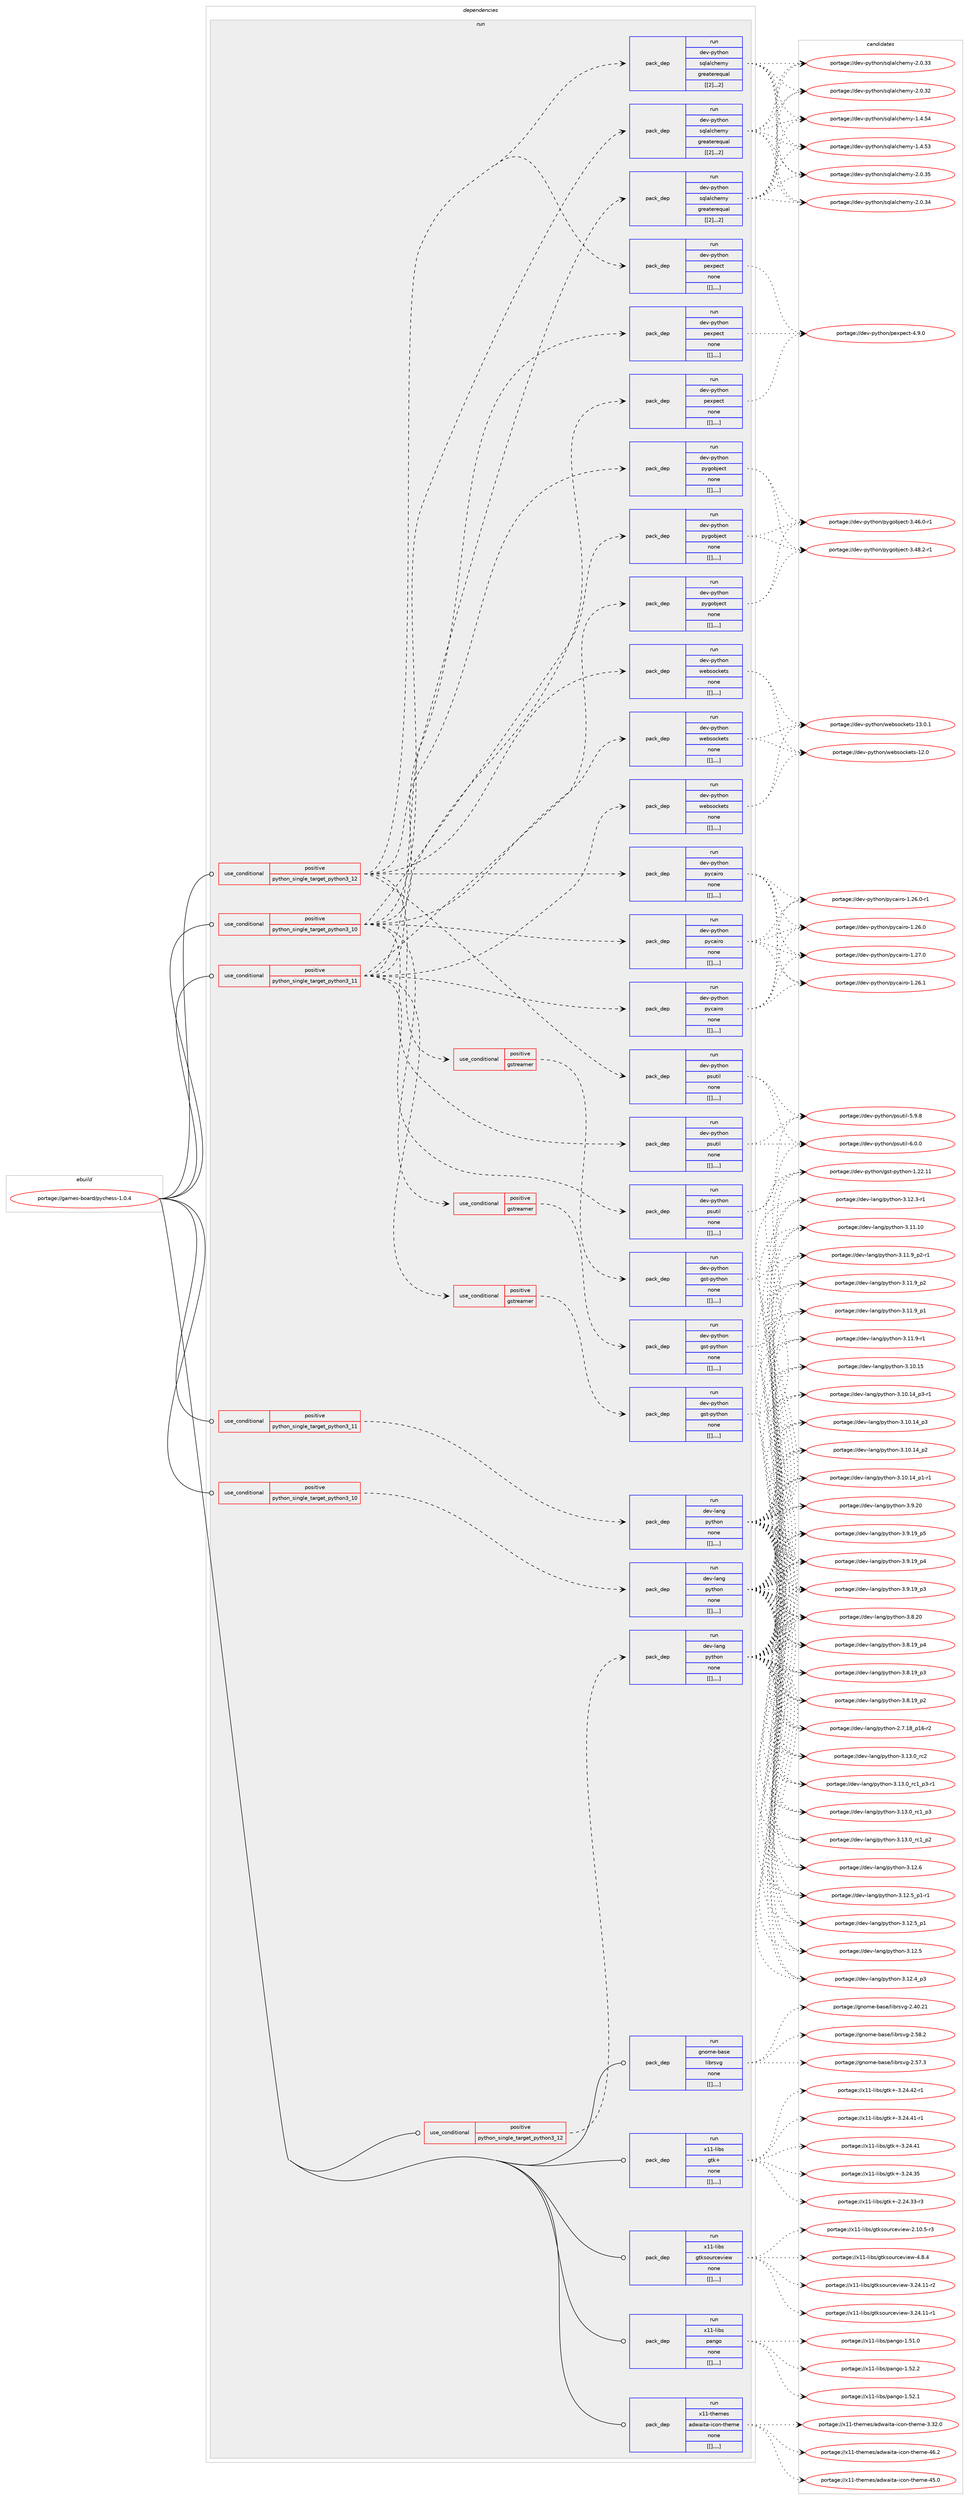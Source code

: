 digraph prolog {

# *************
# Graph options
# *************

newrank=true;
concentrate=true;
compound=true;
graph [rankdir=LR,fontname=Helvetica,fontsize=10,ranksep=1.5];#, ranksep=2.5, nodesep=0.2];
edge  [arrowhead=vee];
node  [fontname=Helvetica,fontsize=10];

# **********
# The ebuild
# **********

subgraph cluster_leftcol {
color=gray;
label=<<i>ebuild</i>>;
id [label="portage://games-board/pychess-1.0.4", color=red, width=4, href="../games-board/pychess-1.0.4.svg"];
}

# ****************
# The dependencies
# ****************

subgraph cluster_midcol {
color=gray;
label=<<i>dependencies</i>>;
subgraph cluster_compile {
fillcolor="#eeeeee";
style=filled;
label=<<i>compile</i>>;
}
subgraph cluster_compileandrun {
fillcolor="#eeeeee";
style=filled;
label=<<i>compile and run</i>>;
}
subgraph cluster_run {
fillcolor="#eeeeee";
style=filled;
label=<<i>run</i>>;
subgraph cond64860 {
dependency229968 [label=<<TABLE BORDER="0" CELLBORDER="1" CELLSPACING="0" CELLPADDING="4"><TR><TD ROWSPAN="3" CELLPADDING="10">use_conditional</TD></TR><TR><TD>positive</TD></TR><TR><TD>python_single_target_python3_10</TD></TR></TABLE>>, shape=none, color=red];
subgraph pack163636 {
dependency229969 [label=<<TABLE BORDER="0" CELLBORDER="1" CELLSPACING="0" CELLPADDING="4" WIDTH="220"><TR><TD ROWSPAN="6" CELLPADDING="30">pack_dep</TD></TR><TR><TD WIDTH="110">run</TD></TR><TR><TD>dev-lang</TD></TR><TR><TD>python</TD></TR><TR><TD>none</TD></TR><TR><TD>[[],,,,]</TD></TR></TABLE>>, shape=none, color=blue];
}
dependency229968:e -> dependency229969:w [weight=20,style="dashed",arrowhead="vee"];
}
id:e -> dependency229968:w [weight=20,style="solid",arrowhead="odot"];
subgraph cond64861 {
dependency229970 [label=<<TABLE BORDER="0" CELLBORDER="1" CELLSPACING="0" CELLPADDING="4"><TR><TD ROWSPAN="3" CELLPADDING="10">use_conditional</TD></TR><TR><TD>positive</TD></TR><TR><TD>python_single_target_python3_10</TD></TR></TABLE>>, shape=none, color=red];
subgraph pack163637 {
dependency229971 [label=<<TABLE BORDER="0" CELLBORDER="1" CELLSPACING="0" CELLPADDING="4" WIDTH="220"><TR><TD ROWSPAN="6" CELLPADDING="30">pack_dep</TD></TR><TR><TD WIDTH="110">run</TD></TR><TR><TD>dev-python</TD></TR><TR><TD>pexpect</TD></TR><TR><TD>none</TD></TR><TR><TD>[[],,,,]</TD></TR></TABLE>>, shape=none, color=blue];
}
dependency229970:e -> dependency229971:w [weight=20,style="dashed",arrowhead="vee"];
subgraph pack163638 {
dependency229972 [label=<<TABLE BORDER="0" CELLBORDER="1" CELLSPACING="0" CELLPADDING="4" WIDTH="220"><TR><TD ROWSPAN="6" CELLPADDING="30">pack_dep</TD></TR><TR><TD WIDTH="110">run</TD></TR><TR><TD>dev-python</TD></TR><TR><TD>psutil</TD></TR><TR><TD>none</TD></TR><TR><TD>[[],,,,]</TD></TR></TABLE>>, shape=none, color=blue];
}
dependency229970:e -> dependency229972:w [weight=20,style="dashed",arrowhead="vee"];
subgraph pack163639 {
dependency229973 [label=<<TABLE BORDER="0" CELLBORDER="1" CELLSPACING="0" CELLPADDING="4" WIDTH="220"><TR><TD ROWSPAN="6" CELLPADDING="30">pack_dep</TD></TR><TR><TD WIDTH="110">run</TD></TR><TR><TD>dev-python</TD></TR><TR><TD>pycairo</TD></TR><TR><TD>none</TD></TR><TR><TD>[[],,,,]</TD></TR></TABLE>>, shape=none, color=blue];
}
dependency229970:e -> dependency229973:w [weight=20,style="dashed",arrowhead="vee"];
subgraph pack163640 {
dependency229974 [label=<<TABLE BORDER="0" CELLBORDER="1" CELLSPACING="0" CELLPADDING="4" WIDTH="220"><TR><TD ROWSPAN="6" CELLPADDING="30">pack_dep</TD></TR><TR><TD WIDTH="110">run</TD></TR><TR><TD>dev-python</TD></TR><TR><TD>pygobject</TD></TR><TR><TD>none</TD></TR><TR><TD>[[],,,,]</TD></TR></TABLE>>, shape=none, color=blue];
}
dependency229970:e -> dependency229974:w [weight=20,style="dashed",arrowhead="vee"];
subgraph pack163641 {
dependency229975 [label=<<TABLE BORDER="0" CELLBORDER="1" CELLSPACING="0" CELLPADDING="4" WIDTH="220"><TR><TD ROWSPAN="6" CELLPADDING="30">pack_dep</TD></TR><TR><TD WIDTH="110">run</TD></TR><TR><TD>dev-python</TD></TR><TR><TD>sqlalchemy</TD></TR><TR><TD>greaterequal</TD></TR><TR><TD>[[2],,,2]</TD></TR></TABLE>>, shape=none, color=blue];
}
dependency229970:e -> dependency229975:w [weight=20,style="dashed",arrowhead="vee"];
subgraph pack163642 {
dependency229976 [label=<<TABLE BORDER="0" CELLBORDER="1" CELLSPACING="0" CELLPADDING="4" WIDTH="220"><TR><TD ROWSPAN="6" CELLPADDING="30">pack_dep</TD></TR><TR><TD WIDTH="110">run</TD></TR><TR><TD>dev-python</TD></TR><TR><TD>websockets</TD></TR><TR><TD>none</TD></TR><TR><TD>[[],,,,]</TD></TR></TABLE>>, shape=none, color=blue];
}
dependency229970:e -> dependency229976:w [weight=20,style="dashed",arrowhead="vee"];
subgraph cond64862 {
dependency229977 [label=<<TABLE BORDER="0" CELLBORDER="1" CELLSPACING="0" CELLPADDING="4"><TR><TD ROWSPAN="3" CELLPADDING="10">use_conditional</TD></TR><TR><TD>positive</TD></TR><TR><TD>gstreamer</TD></TR></TABLE>>, shape=none, color=red];
subgraph pack163643 {
dependency229978 [label=<<TABLE BORDER="0" CELLBORDER="1" CELLSPACING="0" CELLPADDING="4" WIDTH="220"><TR><TD ROWSPAN="6" CELLPADDING="30">pack_dep</TD></TR><TR><TD WIDTH="110">run</TD></TR><TR><TD>dev-python</TD></TR><TR><TD>gst-python</TD></TR><TR><TD>none</TD></TR><TR><TD>[[],,,,]</TD></TR></TABLE>>, shape=none, color=blue];
}
dependency229977:e -> dependency229978:w [weight=20,style="dashed",arrowhead="vee"];
}
dependency229970:e -> dependency229977:w [weight=20,style="dashed",arrowhead="vee"];
}
id:e -> dependency229970:w [weight=20,style="solid",arrowhead="odot"];
subgraph cond64863 {
dependency229979 [label=<<TABLE BORDER="0" CELLBORDER="1" CELLSPACING="0" CELLPADDING="4"><TR><TD ROWSPAN="3" CELLPADDING="10">use_conditional</TD></TR><TR><TD>positive</TD></TR><TR><TD>python_single_target_python3_11</TD></TR></TABLE>>, shape=none, color=red];
subgraph pack163644 {
dependency229980 [label=<<TABLE BORDER="0" CELLBORDER="1" CELLSPACING="0" CELLPADDING="4" WIDTH="220"><TR><TD ROWSPAN="6" CELLPADDING="30">pack_dep</TD></TR><TR><TD WIDTH="110">run</TD></TR><TR><TD>dev-lang</TD></TR><TR><TD>python</TD></TR><TR><TD>none</TD></TR><TR><TD>[[],,,,]</TD></TR></TABLE>>, shape=none, color=blue];
}
dependency229979:e -> dependency229980:w [weight=20,style="dashed",arrowhead="vee"];
}
id:e -> dependency229979:w [weight=20,style="solid",arrowhead="odot"];
subgraph cond64864 {
dependency229981 [label=<<TABLE BORDER="0" CELLBORDER="1" CELLSPACING="0" CELLPADDING="4"><TR><TD ROWSPAN="3" CELLPADDING="10">use_conditional</TD></TR><TR><TD>positive</TD></TR><TR><TD>python_single_target_python3_11</TD></TR></TABLE>>, shape=none, color=red];
subgraph pack163645 {
dependency229982 [label=<<TABLE BORDER="0" CELLBORDER="1" CELLSPACING="0" CELLPADDING="4" WIDTH="220"><TR><TD ROWSPAN="6" CELLPADDING="30">pack_dep</TD></TR><TR><TD WIDTH="110">run</TD></TR><TR><TD>dev-python</TD></TR><TR><TD>pexpect</TD></TR><TR><TD>none</TD></TR><TR><TD>[[],,,,]</TD></TR></TABLE>>, shape=none, color=blue];
}
dependency229981:e -> dependency229982:w [weight=20,style="dashed",arrowhead="vee"];
subgraph pack163646 {
dependency229983 [label=<<TABLE BORDER="0" CELLBORDER="1" CELLSPACING="0" CELLPADDING="4" WIDTH="220"><TR><TD ROWSPAN="6" CELLPADDING="30">pack_dep</TD></TR><TR><TD WIDTH="110">run</TD></TR><TR><TD>dev-python</TD></TR><TR><TD>psutil</TD></TR><TR><TD>none</TD></TR><TR><TD>[[],,,,]</TD></TR></TABLE>>, shape=none, color=blue];
}
dependency229981:e -> dependency229983:w [weight=20,style="dashed",arrowhead="vee"];
subgraph pack163647 {
dependency229984 [label=<<TABLE BORDER="0" CELLBORDER="1" CELLSPACING="0" CELLPADDING="4" WIDTH="220"><TR><TD ROWSPAN="6" CELLPADDING="30">pack_dep</TD></TR><TR><TD WIDTH="110">run</TD></TR><TR><TD>dev-python</TD></TR><TR><TD>pycairo</TD></TR><TR><TD>none</TD></TR><TR><TD>[[],,,,]</TD></TR></TABLE>>, shape=none, color=blue];
}
dependency229981:e -> dependency229984:w [weight=20,style="dashed",arrowhead="vee"];
subgraph pack163648 {
dependency229985 [label=<<TABLE BORDER="0" CELLBORDER="1" CELLSPACING="0" CELLPADDING="4" WIDTH="220"><TR><TD ROWSPAN="6" CELLPADDING="30">pack_dep</TD></TR><TR><TD WIDTH="110">run</TD></TR><TR><TD>dev-python</TD></TR><TR><TD>pygobject</TD></TR><TR><TD>none</TD></TR><TR><TD>[[],,,,]</TD></TR></TABLE>>, shape=none, color=blue];
}
dependency229981:e -> dependency229985:w [weight=20,style="dashed",arrowhead="vee"];
subgraph pack163649 {
dependency229986 [label=<<TABLE BORDER="0" CELLBORDER="1" CELLSPACING="0" CELLPADDING="4" WIDTH="220"><TR><TD ROWSPAN="6" CELLPADDING="30">pack_dep</TD></TR><TR><TD WIDTH="110">run</TD></TR><TR><TD>dev-python</TD></TR><TR><TD>sqlalchemy</TD></TR><TR><TD>greaterequal</TD></TR><TR><TD>[[2],,,2]</TD></TR></TABLE>>, shape=none, color=blue];
}
dependency229981:e -> dependency229986:w [weight=20,style="dashed",arrowhead="vee"];
subgraph pack163650 {
dependency229987 [label=<<TABLE BORDER="0" CELLBORDER="1" CELLSPACING="0" CELLPADDING="4" WIDTH="220"><TR><TD ROWSPAN="6" CELLPADDING="30">pack_dep</TD></TR><TR><TD WIDTH="110">run</TD></TR><TR><TD>dev-python</TD></TR><TR><TD>websockets</TD></TR><TR><TD>none</TD></TR><TR><TD>[[],,,,]</TD></TR></TABLE>>, shape=none, color=blue];
}
dependency229981:e -> dependency229987:w [weight=20,style="dashed",arrowhead="vee"];
subgraph cond64865 {
dependency229988 [label=<<TABLE BORDER="0" CELLBORDER="1" CELLSPACING="0" CELLPADDING="4"><TR><TD ROWSPAN="3" CELLPADDING="10">use_conditional</TD></TR><TR><TD>positive</TD></TR><TR><TD>gstreamer</TD></TR></TABLE>>, shape=none, color=red];
subgraph pack163651 {
dependency229989 [label=<<TABLE BORDER="0" CELLBORDER="1" CELLSPACING="0" CELLPADDING="4" WIDTH="220"><TR><TD ROWSPAN="6" CELLPADDING="30">pack_dep</TD></TR><TR><TD WIDTH="110">run</TD></TR><TR><TD>dev-python</TD></TR><TR><TD>gst-python</TD></TR><TR><TD>none</TD></TR><TR><TD>[[],,,,]</TD></TR></TABLE>>, shape=none, color=blue];
}
dependency229988:e -> dependency229989:w [weight=20,style="dashed",arrowhead="vee"];
}
dependency229981:e -> dependency229988:w [weight=20,style="dashed",arrowhead="vee"];
}
id:e -> dependency229981:w [weight=20,style="solid",arrowhead="odot"];
subgraph cond64866 {
dependency229990 [label=<<TABLE BORDER="0" CELLBORDER="1" CELLSPACING="0" CELLPADDING="4"><TR><TD ROWSPAN="3" CELLPADDING="10">use_conditional</TD></TR><TR><TD>positive</TD></TR><TR><TD>python_single_target_python3_12</TD></TR></TABLE>>, shape=none, color=red];
subgraph pack163652 {
dependency229991 [label=<<TABLE BORDER="0" CELLBORDER="1" CELLSPACING="0" CELLPADDING="4" WIDTH="220"><TR><TD ROWSPAN="6" CELLPADDING="30">pack_dep</TD></TR><TR><TD WIDTH="110">run</TD></TR><TR><TD>dev-lang</TD></TR><TR><TD>python</TD></TR><TR><TD>none</TD></TR><TR><TD>[[],,,,]</TD></TR></TABLE>>, shape=none, color=blue];
}
dependency229990:e -> dependency229991:w [weight=20,style="dashed",arrowhead="vee"];
}
id:e -> dependency229990:w [weight=20,style="solid",arrowhead="odot"];
subgraph cond64867 {
dependency229992 [label=<<TABLE BORDER="0" CELLBORDER="1" CELLSPACING="0" CELLPADDING="4"><TR><TD ROWSPAN="3" CELLPADDING="10">use_conditional</TD></TR><TR><TD>positive</TD></TR><TR><TD>python_single_target_python3_12</TD></TR></TABLE>>, shape=none, color=red];
subgraph pack163653 {
dependency229993 [label=<<TABLE BORDER="0" CELLBORDER="1" CELLSPACING="0" CELLPADDING="4" WIDTH="220"><TR><TD ROWSPAN="6" CELLPADDING="30">pack_dep</TD></TR><TR><TD WIDTH="110">run</TD></TR><TR><TD>dev-python</TD></TR><TR><TD>pexpect</TD></TR><TR><TD>none</TD></TR><TR><TD>[[],,,,]</TD></TR></TABLE>>, shape=none, color=blue];
}
dependency229992:e -> dependency229993:w [weight=20,style="dashed",arrowhead="vee"];
subgraph pack163654 {
dependency229994 [label=<<TABLE BORDER="0" CELLBORDER="1" CELLSPACING="0" CELLPADDING="4" WIDTH="220"><TR><TD ROWSPAN="6" CELLPADDING="30">pack_dep</TD></TR><TR><TD WIDTH="110">run</TD></TR><TR><TD>dev-python</TD></TR><TR><TD>psutil</TD></TR><TR><TD>none</TD></TR><TR><TD>[[],,,,]</TD></TR></TABLE>>, shape=none, color=blue];
}
dependency229992:e -> dependency229994:w [weight=20,style="dashed",arrowhead="vee"];
subgraph pack163655 {
dependency229995 [label=<<TABLE BORDER="0" CELLBORDER="1" CELLSPACING="0" CELLPADDING="4" WIDTH="220"><TR><TD ROWSPAN="6" CELLPADDING="30">pack_dep</TD></TR><TR><TD WIDTH="110">run</TD></TR><TR><TD>dev-python</TD></TR><TR><TD>pycairo</TD></TR><TR><TD>none</TD></TR><TR><TD>[[],,,,]</TD></TR></TABLE>>, shape=none, color=blue];
}
dependency229992:e -> dependency229995:w [weight=20,style="dashed",arrowhead="vee"];
subgraph pack163656 {
dependency229996 [label=<<TABLE BORDER="0" CELLBORDER="1" CELLSPACING="0" CELLPADDING="4" WIDTH="220"><TR><TD ROWSPAN="6" CELLPADDING="30">pack_dep</TD></TR><TR><TD WIDTH="110">run</TD></TR><TR><TD>dev-python</TD></TR><TR><TD>pygobject</TD></TR><TR><TD>none</TD></TR><TR><TD>[[],,,,]</TD></TR></TABLE>>, shape=none, color=blue];
}
dependency229992:e -> dependency229996:w [weight=20,style="dashed",arrowhead="vee"];
subgraph pack163657 {
dependency229997 [label=<<TABLE BORDER="0" CELLBORDER="1" CELLSPACING="0" CELLPADDING="4" WIDTH="220"><TR><TD ROWSPAN="6" CELLPADDING="30">pack_dep</TD></TR><TR><TD WIDTH="110">run</TD></TR><TR><TD>dev-python</TD></TR><TR><TD>sqlalchemy</TD></TR><TR><TD>greaterequal</TD></TR><TR><TD>[[2],,,2]</TD></TR></TABLE>>, shape=none, color=blue];
}
dependency229992:e -> dependency229997:w [weight=20,style="dashed",arrowhead="vee"];
subgraph pack163658 {
dependency229998 [label=<<TABLE BORDER="0" CELLBORDER="1" CELLSPACING="0" CELLPADDING="4" WIDTH="220"><TR><TD ROWSPAN="6" CELLPADDING="30">pack_dep</TD></TR><TR><TD WIDTH="110">run</TD></TR><TR><TD>dev-python</TD></TR><TR><TD>websockets</TD></TR><TR><TD>none</TD></TR><TR><TD>[[],,,,]</TD></TR></TABLE>>, shape=none, color=blue];
}
dependency229992:e -> dependency229998:w [weight=20,style="dashed",arrowhead="vee"];
subgraph cond64868 {
dependency229999 [label=<<TABLE BORDER="0" CELLBORDER="1" CELLSPACING="0" CELLPADDING="4"><TR><TD ROWSPAN="3" CELLPADDING="10">use_conditional</TD></TR><TR><TD>positive</TD></TR><TR><TD>gstreamer</TD></TR></TABLE>>, shape=none, color=red];
subgraph pack163659 {
dependency230000 [label=<<TABLE BORDER="0" CELLBORDER="1" CELLSPACING="0" CELLPADDING="4" WIDTH="220"><TR><TD ROWSPAN="6" CELLPADDING="30">pack_dep</TD></TR><TR><TD WIDTH="110">run</TD></TR><TR><TD>dev-python</TD></TR><TR><TD>gst-python</TD></TR><TR><TD>none</TD></TR><TR><TD>[[],,,,]</TD></TR></TABLE>>, shape=none, color=blue];
}
dependency229999:e -> dependency230000:w [weight=20,style="dashed",arrowhead="vee"];
}
dependency229992:e -> dependency229999:w [weight=20,style="dashed",arrowhead="vee"];
}
id:e -> dependency229992:w [weight=20,style="solid",arrowhead="odot"];
subgraph pack163660 {
dependency230001 [label=<<TABLE BORDER="0" CELLBORDER="1" CELLSPACING="0" CELLPADDING="4" WIDTH="220"><TR><TD ROWSPAN="6" CELLPADDING="30">pack_dep</TD></TR><TR><TD WIDTH="110">run</TD></TR><TR><TD>gnome-base</TD></TR><TR><TD>librsvg</TD></TR><TR><TD>none</TD></TR><TR><TD>[[],,,,]</TD></TR></TABLE>>, shape=none, color=blue];
}
id:e -> dependency230001:w [weight=20,style="solid",arrowhead="odot"];
subgraph pack163661 {
dependency230002 [label=<<TABLE BORDER="0" CELLBORDER="1" CELLSPACING="0" CELLPADDING="4" WIDTH="220"><TR><TD ROWSPAN="6" CELLPADDING="30">pack_dep</TD></TR><TR><TD WIDTH="110">run</TD></TR><TR><TD>x11-libs</TD></TR><TR><TD>gtk+</TD></TR><TR><TD>none</TD></TR><TR><TD>[[],,,,]</TD></TR></TABLE>>, shape=none, color=blue];
}
id:e -> dependency230002:w [weight=20,style="solid",arrowhead="odot"];
subgraph pack163662 {
dependency230003 [label=<<TABLE BORDER="0" CELLBORDER="1" CELLSPACING="0" CELLPADDING="4" WIDTH="220"><TR><TD ROWSPAN="6" CELLPADDING="30">pack_dep</TD></TR><TR><TD WIDTH="110">run</TD></TR><TR><TD>x11-libs</TD></TR><TR><TD>gtksourceview</TD></TR><TR><TD>none</TD></TR><TR><TD>[[],,,,]</TD></TR></TABLE>>, shape=none, color=blue];
}
id:e -> dependency230003:w [weight=20,style="solid",arrowhead="odot"];
subgraph pack163663 {
dependency230004 [label=<<TABLE BORDER="0" CELLBORDER="1" CELLSPACING="0" CELLPADDING="4" WIDTH="220"><TR><TD ROWSPAN="6" CELLPADDING="30">pack_dep</TD></TR><TR><TD WIDTH="110">run</TD></TR><TR><TD>x11-libs</TD></TR><TR><TD>pango</TD></TR><TR><TD>none</TD></TR><TR><TD>[[],,,,]</TD></TR></TABLE>>, shape=none, color=blue];
}
id:e -> dependency230004:w [weight=20,style="solid",arrowhead="odot"];
subgraph pack163664 {
dependency230005 [label=<<TABLE BORDER="0" CELLBORDER="1" CELLSPACING="0" CELLPADDING="4" WIDTH="220"><TR><TD ROWSPAN="6" CELLPADDING="30">pack_dep</TD></TR><TR><TD WIDTH="110">run</TD></TR><TR><TD>x11-themes</TD></TR><TR><TD>adwaita-icon-theme</TD></TR><TR><TD>none</TD></TR><TR><TD>[[],,,,]</TD></TR></TABLE>>, shape=none, color=blue];
}
id:e -> dependency230005:w [weight=20,style="solid",arrowhead="odot"];
}
}

# **************
# The candidates
# **************

subgraph cluster_choices {
rank=same;
color=gray;
label=<<i>candidates</i>>;

subgraph choice163636 {
color=black;
nodesep=1;
choice10010111845108971101034711212111610411111045514649514648951149950 [label="portage://dev-lang/python-3.13.0_rc2", color=red, width=4,href="../dev-lang/python-3.13.0_rc2.svg"];
choice1001011184510897110103471121211161041111104551464951464895114994995112514511449 [label="portage://dev-lang/python-3.13.0_rc1_p3-r1", color=red, width=4,href="../dev-lang/python-3.13.0_rc1_p3-r1.svg"];
choice100101118451089711010347112121116104111110455146495146489511499499511251 [label="portage://dev-lang/python-3.13.0_rc1_p3", color=red, width=4,href="../dev-lang/python-3.13.0_rc1_p3.svg"];
choice100101118451089711010347112121116104111110455146495146489511499499511250 [label="portage://dev-lang/python-3.13.0_rc1_p2", color=red, width=4,href="../dev-lang/python-3.13.0_rc1_p2.svg"];
choice10010111845108971101034711212111610411111045514649504654 [label="portage://dev-lang/python-3.12.6", color=red, width=4,href="../dev-lang/python-3.12.6.svg"];
choice1001011184510897110103471121211161041111104551464950465395112494511449 [label="portage://dev-lang/python-3.12.5_p1-r1", color=red, width=4,href="../dev-lang/python-3.12.5_p1-r1.svg"];
choice100101118451089711010347112121116104111110455146495046539511249 [label="portage://dev-lang/python-3.12.5_p1", color=red, width=4,href="../dev-lang/python-3.12.5_p1.svg"];
choice10010111845108971101034711212111610411111045514649504653 [label="portage://dev-lang/python-3.12.5", color=red, width=4,href="../dev-lang/python-3.12.5.svg"];
choice100101118451089711010347112121116104111110455146495046529511251 [label="portage://dev-lang/python-3.12.4_p3", color=red, width=4,href="../dev-lang/python-3.12.4_p3.svg"];
choice100101118451089711010347112121116104111110455146495046514511449 [label="portage://dev-lang/python-3.12.3-r1", color=red, width=4,href="../dev-lang/python-3.12.3-r1.svg"];
choice1001011184510897110103471121211161041111104551464949464948 [label="portage://dev-lang/python-3.11.10", color=red, width=4,href="../dev-lang/python-3.11.10.svg"];
choice1001011184510897110103471121211161041111104551464949465795112504511449 [label="portage://dev-lang/python-3.11.9_p2-r1", color=red, width=4,href="../dev-lang/python-3.11.9_p2-r1.svg"];
choice100101118451089711010347112121116104111110455146494946579511250 [label="portage://dev-lang/python-3.11.9_p2", color=red, width=4,href="../dev-lang/python-3.11.9_p2.svg"];
choice100101118451089711010347112121116104111110455146494946579511249 [label="portage://dev-lang/python-3.11.9_p1", color=red, width=4,href="../dev-lang/python-3.11.9_p1.svg"];
choice100101118451089711010347112121116104111110455146494946574511449 [label="portage://dev-lang/python-3.11.9-r1", color=red, width=4,href="../dev-lang/python-3.11.9-r1.svg"];
choice1001011184510897110103471121211161041111104551464948464953 [label="portage://dev-lang/python-3.10.15", color=red, width=4,href="../dev-lang/python-3.10.15.svg"];
choice100101118451089711010347112121116104111110455146494846495295112514511449 [label="portage://dev-lang/python-3.10.14_p3-r1", color=red, width=4,href="../dev-lang/python-3.10.14_p3-r1.svg"];
choice10010111845108971101034711212111610411111045514649484649529511251 [label="portage://dev-lang/python-3.10.14_p3", color=red, width=4,href="../dev-lang/python-3.10.14_p3.svg"];
choice10010111845108971101034711212111610411111045514649484649529511250 [label="portage://dev-lang/python-3.10.14_p2", color=red, width=4,href="../dev-lang/python-3.10.14_p2.svg"];
choice100101118451089711010347112121116104111110455146494846495295112494511449 [label="portage://dev-lang/python-3.10.14_p1-r1", color=red, width=4,href="../dev-lang/python-3.10.14_p1-r1.svg"];
choice10010111845108971101034711212111610411111045514657465048 [label="portage://dev-lang/python-3.9.20", color=red, width=4,href="../dev-lang/python-3.9.20.svg"];
choice100101118451089711010347112121116104111110455146574649579511253 [label="portage://dev-lang/python-3.9.19_p5", color=red, width=4,href="../dev-lang/python-3.9.19_p5.svg"];
choice100101118451089711010347112121116104111110455146574649579511252 [label="portage://dev-lang/python-3.9.19_p4", color=red, width=4,href="../dev-lang/python-3.9.19_p4.svg"];
choice100101118451089711010347112121116104111110455146574649579511251 [label="portage://dev-lang/python-3.9.19_p3", color=red, width=4,href="../dev-lang/python-3.9.19_p3.svg"];
choice10010111845108971101034711212111610411111045514656465048 [label="portage://dev-lang/python-3.8.20", color=red, width=4,href="../dev-lang/python-3.8.20.svg"];
choice100101118451089711010347112121116104111110455146564649579511252 [label="portage://dev-lang/python-3.8.19_p4", color=red, width=4,href="../dev-lang/python-3.8.19_p4.svg"];
choice100101118451089711010347112121116104111110455146564649579511251 [label="portage://dev-lang/python-3.8.19_p3", color=red, width=4,href="../dev-lang/python-3.8.19_p3.svg"];
choice100101118451089711010347112121116104111110455146564649579511250 [label="portage://dev-lang/python-3.8.19_p2", color=red, width=4,href="../dev-lang/python-3.8.19_p2.svg"];
choice100101118451089711010347112121116104111110455046554649569511249544511450 [label="portage://dev-lang/python-2.7.18_p16-r2", color=red, width=4,href="../dev-lang/python-2.7.18_p16-r2.svg"];
dependency229969:e -> choice10010111845108971101034711212111610411111045514649514648951149950:w [style=dotted,weight="100"];
dependency229969:e -> choice1001011184510897110103471121211161041111104551464951464895114994995112514511449:w [style=dotted,weight="100"];
dependency229969:e -> choice100101118451089711010347112121116104111110455146495146489511499499511251:w [style=dotted,weight="100"];
dependency229969:e -> choice100101118451089711010347112121116104111110455146495146489511499499511250:w [style=dotted,weight="100"];
dependency229969:e -> choice10010111845108971101034711212111610411111045514649504654:w [style=dotted,weight="100"];
dependency229969:e -> choice1001011184510897110103471121211161041111104551464950465395112494511449:w [style=dotted,weight="100"];
dependency229969:e -> choice100101118451089711010347112121116104111110455146495046539511249:w [style=dotted,weight="100"];
dependency229969:e -> choice10010111845108971101034711212111610411111045514649504653:w [style=dotted,weight="100"];
dependency229969:e -> choice100101118451089711010347112121116104111110455146495046529511251:w [style=dotted,weight="100"];
dependency229969:e -> choice100101118451089711010347112121116104111110455146495046514511449:w [style=dotted,weight="100"];
dependency229969:e -> choice1001011184510897110103471121211161041111104551464949464948:w [style=dotted,weight="100"];
dependency229969:e -> choice1001011184510897110103471121211161041111104551464949465795112504511449:w [style=dotted,weight="100"];
dependency229969:e -> choice100101118451089711010347112121116104111110455146494946579511250:w [style=dotted,weight="100"];
dependency229969:e -> choice100101118451089711010347112121116104111110455146494946579511249:w [style=dotted,weight="100"];
dependency229969:e -> choice100101118451089711010347112121116104111110455146494946574511449:w [style=dotted,weight="100"];
dependency229969:e -> choice1001011184510897110103471121211161041111104551464948464953:w [style=dotted,weight="100"];
dependency229969:e -> choice100101118451089711010347112121116104111110455146494846495295112514511449:w [style=dotted,weight="100"];
dependency229969:e -> choice10010111845108971101034711212111610411111045514649484649529511251:w [style=dotted,weight="100"];
dependency229969:e -> choice10010111845108971101034711212111610411111045514649484649529511250:w [style=dotted,weight="100"];
dependency229969:e -> choice100101118451089711010347112121116104111110455146494846495295112494511449:w [style=dotted,weight="100"];
dependency229969:e -> choice10010111845108971101034711212111610411111045514657465048:w [style=dotted,weight="100"];
dependency229969:e -> choice100101118451089711010347112121116104111110455146574649579511253:w [style=dotted,weight="100"];
dependency229969:e -> choice100101118451089711010347112121116104111110455146574649579511252:w [style=dotted,weight="100"];
dependency229969:e -> choice100101118451089711010347112121116104111110455146574649579511251:w [style=dotted,weight="100"];
dependency229969:e -> choice10010111845108971101034711212111610411111045514656465048:w [style=dotted,weight="100"];
dependency229969:e -> choice100101118451089711010347112121116104111110455146564649579511252:w [style=dotted,weight="100"];
dependency229969:e -> choice100101118451089711010347112121116104111110455146564649579511251:w [style=dotted,weight="100"];
dependency229969:e -> choice100101118451089711010347112121116104111110455146564649579511250:w [style=dotted,weight="100"];
dependency229969:e -> choice100101118451089711010347112121116104111110455046554649569511249544511450:w [style=dotted,weight="100"];
}
subgraph choice163637 {
color=black;
nodesep=1;
choice100101118451121211161041111104711210112011210199116455246574648 [label="portage://dev-python/pexpect-4.9.0", color=red, width=4,href="../dev-python/pexpect-4.9.0.svg"];
dependency229971:e -> choice100101118451121211161041111104711210112011210199116455246574648:w [style=dotted,weight="100"];
}
subgraph choice163638 {
color=black;
nodesep=1;
choice1001011184511212111610411111047112115117116105108455446484648 [label="portage://dev-python/psutil-6.0.0", color=red, width=4,href="../dev-python/psutil-6.0.0.svg"];
choice1001011184511212111610411111047112115117116105108455346574656 [label="portage://dev-python/psutil-5.9.8", color=red, width=4,href="../dev-python/psutil-5.9.8.svg"];
dependency229972:e -> choice1001011184511212111610411111047112115117116105108455446484648:w [style=dotted,weight="100"];
dependency229972:e -> choice1001011184511212111610411111047112115117116105108455346574656:w [style=dotted,weight="100"];
}
subgraph choice163639 {
color=black;
nodesep=1;
choice1001011184511212111610411111047112121999710511411145494650554648 [label="portage://dev-python/pycairo-1.27.0", color=red, width=4,href="../dev-python/pycairo-1.27.0.svg"];
choice1001011184511212111610411111047112121999710511411145494650544649 [label="portage://dev-python/pycairo-1.26.1", color=red, width=4,href="../dev-python/pycairo-1.26.1.svg"];
choice10010111845112121116104111110471121219997105114111454946505446484511449 [label="portage://dev-python/pycairo-1.26.0-r1", color=red, width=4,href="../dev-python/pycairo-1.26.0-r1.svg"];
choice1001011184511212111610411111047112121999710511411145494650544648 [label="portage://dev-python/pycairo-1.26.0", color=red, width=4,href="../dev-python/pycairo-1.26.0.svg"];
dependency229973:e -> choice1001011184511212111610411111047112121999710511411145494650554648:w [style=dotted,weight="100"];
dependency229973:e -> choice1001011184511212111610411111047112121999710511411145494650544649:w [style=dotted,weight="100"];
dependency229973:e -> choice10010111845112121116104111110471121219997105114111454946505446484511449:w [style=dotted,weight="100"];
dependency229973:e -> choice1001011184511212111610411111047112121999710511411145494650544648:w [style=dotted,weight="100"];
}
subgraph choice163640 {
color=black;
nodesep=1;
choice10010111845112121116104111110471121211031119810610199116455146525646504511449 [label="portage://dev-python/pygobject-3.48.2-r1", color=red, width=4,href="../dev-python/pygobject-3.48.2-r1.svg"];
choice10010111845112121116104111110471121211031119810610199116455146525446484511449 [label="portage://dev-python/pygobject-3.46.0-r1", color=red, width=4,href="../dev-python/pygobject-3.46.0-r1.svg"];
dependency229974:e -> choice10010111845112121116104111110471121211031119810610199116455146525646504511449:w [style=dotted,weight="100"];
dependency229974:e -> choice10010111845112121116104111110471121211031119810610199116455146525446484511449:w [style=dotted,weight="100"];
}
subgraph choice163641 {
color=black;
nodesep=1;
choice1001011184511212111610411111047115113108971089910410110912145504648465153 [label="portage://dev-python/sqlalchemy-2.0.35", color=red, width=4,href="../dev-python/sqlalchemy-2.0.35.svg"];
choice1001011184511212111610411111047115113108971089910410110912145504648465152 [label="portage://dev-python/sqlalchemy-2.0.34", color=red, width=4,href="../dev-python/sqlalchemy-2.0.34.svg"];
choice1001011184511212111610411111047115113108971089910410110912145504648465151 [label="portage://dev-python/sqlalchemy-2.0.33", color=red, width=4,href="../dev-python/sqlalchemy-2.0.33.svg"];
choice1001011184511212111610411111047115113108971089910410110912145504648465150 [label="portage://dev-python/sqlalchemy-2.0.32", color=red, width=4,href="../dev-python/sqlalchemy-2.0.32.svg"];
choice1001011184511212111610411111047115113108971089910410110912145494652465352 [label="portage://dev-python/sqlalchemy-1.4.54", color=red, width=4,href="../dev-python/sqlalchemy-1.4.54.svg"];
choice1001011184511212111610411111047115113108971089910410110912145494652465351 [label="portage://dev-python/sqlalchemy-1.4.53", color=red, width=4,href="../dev-python/sqlalchemy-1.4.53.svg"];
dependency229975:e -> choice1001011184511212111610411111047115113108971089910410110912145504648465153:w [style=dotted,weight="100"];
dependency229975:e -> choice1001011184511212111610411111047115113108971089910410110912145504648465152:w [style=dotted,weight="100"];
dependency229975:e -> choice1001011184511212111610411111047115113108971089910410110912145504648465151:w [style=dotted,weight="100"];
dependency229975:e -> choice1001011184511212111610411111047115113108971089910410110912145504648465150:w [style=dotted,weight="100"];
dependency229975:e -> choice1001011184511212111610411111047115113108971089910410110912145494652465352:w [style=dotted,weight="100"];
dependency229975:e -> choice1001011184511212111610411111047115113108971089910410110912145494652465351:w [style=dotted,weight="100"];
}
subgraph choice163642 {
color=black;
nodesep=1;
choice1001011184511212111610411111047119101981151119910710111611545495146484649 [label="portage://dev-python/websockets-13.0.1", color=red, width=4,href="../dev-python/websockets-13.0.1.svg"];
choice100101118451121211161041111104711910198115111991071011161154549504648 [label="portage://dev-python/websockets-12.0", color=red, width=4,href="../dev-python/websockets-12.0.svg"];
dependency229976:e -> choice1001011184511212111610411111047119101981151119910710111611545495146484649:w [style=dotted,weight="100"];
dependency229976:e -> choice100101118451121211161041111104711910198115111991071011161154549504648:w [style=dotted,weight="100"];
}
subgraph choice163643 {
color=black;
nodesep=1;
choice1001011184511212111610411111047103115116451121211161041111104549465050464949 [label="portage://dev-python/gst-python-1.22.11", color=red, width=4,href="../dev-python/gst-python-1.22.11.svg"];
dependency229978:e -> choice1001011184511212111610411111047103115116451121211161041111104549465050464949:w [style=dotted,weight="100"];
}
subgraph choice163644 {
color=black;
nodesep=1;
choice10010111845108971101034711212111610411111045514649514648951149950 [label="portage://dev-lang/python-3.13.0_rc2", color=red, width=4,href="../dev-lang/python-3.13.0_rc2.svg"];
choice1001011184510897110103471121211161041111104551464951464895114994995112514511449 [label="portage://dev-lang/python-3.13.0_rc1_p3-r1", color=red, width=4,href="../dev-lang/python-3.13.0_rc1_p3-r1.svg"];
choice100101118451089711010347112121116104111110455146495146489511499499511251 [label="portage://dev-lang/python-3.13.0_rc1_p3", color=red, width=4,href="../dev-lang/python-3.13.0_rc1_p3.svg"];
choice100101118451089711010347112121116104111110455146495146489511499499511250 [label="portage://dev-lang/python-3.13.0_rc1_p2", color=red, width=4,href="../dev-lang/python-3.13.0_rc1_p2.svg"];
choice10010111845108971101034711212111610411111045514649504654 [label="portage://dev-lang/python-3.12.6", color=red, width=4,href="../dev-lang/python-3.12.6.svg"];
choice1001011184510897110103471121211161041111104551464950465395112494511449 [label="portage://dev-lang/python-3.12.5_p1-r1", color=red, width=4,href="../dev-lang/python-3.12.5_p1-r1.svg"];
choice100101118451089711010347112121116104111110455146495046539511249 [label="portage://dev-lang/python-3.12.5_p1", color=red, width=4,href="../dev-lang/python-3.12.5_p1.svg"];
choice10010111845108971101034711212111610411111045514649504653 [label="portage://dev-lang/python-3.12.5", color=red, width=4,href="../dev-lang/python-3.12.5.svg"];
choice100101118451089711010347112121116104111110455146495046529511251 [label="portage://dev-lang/python-3.12.4_p3", color=red, width=4,href="../dev-lang/python-3.12.4_p3.svg"];
choice100101118451089711010347112121116104111110455146495046514511449 [label="portage://dev-lang/python-3.12.3-r1", color=red, width=4,href="../dev-lang/python-3.12.3-r1.svg"];
choice1001011184510897110103471121211161041111104551464949464948 [label="portage://dev-lang/python-3.11.10", color=red, width=4,href="../dev-lang/python-3.11.10.svg"];
choice1001011184510897110103471121211161041111104551464949465795112504511449 [label="portage://dev-lang/python-3.11.9_p2-r1", color=red, width=4,href="../dev-lang/python-3.11.9_p2-r1.svg"];
choice100101118451089711010347112121116104111110455146494946579511250 [label="portage://dev-lang/python-3.11.9_p2", color=red, width=4,href="../dev-lang/python-3.11.9_p2.svg"];
choice100101118451089711010347112121116104111110455146494946579511249 [label="portage://dev-lang/python-3.11.9_p1", color=red, width=4,href="../dev-lang/python-3.11.9_p1.svg"];
choice100101118451089711010347112121116104111110455146494946574511449 [label="portage://dev-lang/python-3.11.9-r1", color=red, width=4,href="../dev-lang/python-3.11.9-r1.svg"];
choice1001011184510897110103471121211161041111104551464948464953 [label="portage://dev-lang/python-3.10.15", color=red, width=4,href="../dev-lang/python-3.10.15.svg"];
choice100101118451089711010347112121116104111110455146494846495295112514511449 [label="portage://dev-lang/python-3.10.14_p3-r1", color=red, width=4,href="../dev-lang/python-3.10.14_p3-r1.svg"];
choice10010111845108971101034711212111610411111045514649484649529511251 [label="portage://dev-lang/python-3.10.14_p3", color=red, width=4,href="../dev-lang/python-3.10.14_p3.svg"];
choice10010111845108971101034711212111610411111045514649484649529511250 [label="portage://dev-lang/python-3.10.14_p2", color=red, width=4,href="../dev-lang/python-3.10.14_p2.svg"];
choice100101118451089711010347112121116104111110455146494846495295112494511449 [label="portage://dev-lang/python-3.10.14_p1-r1", color=red, width=4,href="../dev-lang/python-3.10.14_p1-r1.svg"];
choice10010111845108971101034711212111610411111045514657465048 [label="portage://dev-lang/python-3.9.20", color=red, width=4,href="../dev-lang/python-3.9.20.svg"];
choice100101118451089711010347112121116104111110455146574649579511253 [label="portage://dev-lang/python-3.9.19_p5", color=red, width=4,href="../dev-lang/python-3.9.19_p5.svg"];
choice100101118451089711010347112121116104111110455146574649579511252 [label="portage://dev-lang/python-3.9.19_p4", color=red, width=4,href="../dev-lang/python-3.9.19_p4.svg"];
choice100101118451089711010347112121116104111110455146574649579511251 [label="portage://dev-lang/python-3.9.19_p3", color=red, width=4,href="../dev-lang/python-3.9.19_p3.svg"];
choice10010111845108971101034711212111610411111045514656465048 [label="portage://dev-lang/python-3.8.20", color=red, width=4,href="../dev-lang/python-3.8.20.svg"];
choice100101118451089711010347112121116104111110455146564649579511252 [label="portage://dev-lang/python-3.8.19_p4", color=red, width=4,href="../dev-lang/python-3.8.19_p4.svg"];
choice100101118451089711010347112121116104111110455146564649579511251 [label="portage://dev-lang/python-3.8.19_p3", color=red, width=4,href="../dev-lang/python-3.8.19_p3.svg"];
choice100101118451089711010347112121116104111110455146564649579511250 [label="portage://dev-lang/python-3.8.19_p2", color=red, width=4,href="../dev-lang/python-3.8.19_p2.svg"];
choice100101118451089711010347112121116104111110455046554649569511249544511450 [label="portage://dev-lang/python-2.7.18_p16-r2", color=red, width=4,href="../dev-lang/python-2.7.18_p16-r2.svg"];
dependency229980:e -> choice10010111845108971101034711212111610411111045514649514648951149950:w [style=dotted,weight="100"];
dependency229980:e -> choice1001011184510897110103471121211161041111104551464951464895114994995112514511449:w [style=dotted,weight="100"];
dependency229980:e -> choice100101118451089711010347112121116104111110455146495146489511499499511251:w [style=dotted,weight="100"];
dependency229980:e -> choice100101118451089711010347112121116104111110455146495146489511499499511250:w [style=dotted,weight="100"];
dependency229980:e -> choice10010111845108971101034711212111610411111045514649504654:w [style=dotted,weight="100"];
dependency229980:e -> choice1001011184510897110103471121211161041111104551464950465395112494511449:w [style=dotted,weight="100"];
dependency229980:e -> choice100101118451089711010347112121116104111110455146495046539511249:w [style=dotted,weight="100"];
dependency229980:e -> choice10010111845108971101034711212111610411111045514649504653:w [style=dotted,weight="100"];
dependency229980:e -> choice100101118451089711010347112121116104111110455146495046529511251:w [style=dotted,weight="100"];
dependency229980:e -> choice100101118451089711010347112121116104111110455146495046514511449:w [style=dotted,weight="100"];
dependency229980:e -> choice1001011184510897110103471121211161041111104551464949464948:w [style=dotted,weight="100"];
dependency229980:e -> choice1001011184510897110103471121211161041111104551464949465795112504511449:w [style=dotted,weight="100"];
dependency229980:e -> choice100101118451089711010347112121116104111110455146494946579511250:w [style=dotted,weight="100"];
dependency229980:e -> choice100101118451089711010347112121116104111110455146494946579511249:w [style=dotted,weight="100"];
dependency229980:e -> choice100101118451089711010347112121116104111110455146494946574511449:w [style=dotted,weight="100"];
dependency229980:e -> choice1001011184510897110103471121211161041111104551464948464953:w [style=dotted,weight="100"];
dependency229980:e -> choice100101118451089711010347112121116104111110455146494846495295112514511449:w [style=dotted,weight="100"];
dependency229980:e -> choice10010111845108971101034711212111610411111045514649484649529511251:w [style=dotted,weight="100"];
dependency229980:e -> choice10010111845108971101034711212111610411111045514649484649529511250:w [style=dotted,weight="100"];
dependency229980:e -> choice100101118451089711010347112121116104111110455146494846495295112494511449:w [style=dotted,weight="100"];
dependency229980:e -> choice10010111845108971101034711212111610411111045514657465048:w [style=dotted,weight="100"];
dependency229980:e -> choice100101118451089711010347112121116104111110455146574649579511253:w [style=dotted,weight="100"];
dependency229980:e -> choice100101118451089711010347112121116104111110455146574649579511252:w [style=dotted,weight="100"];
dependency229980:e -> choice100101118451089711010347112121116104111110455146574649579511251:w [style=dotted,weight="100"];
dependency229980:e -> choice10010111845108971101034711212111610411111045514656465048:w [style=dotted,weight="100"];
dependency229980:e -> choice100101118451089711010347112121116104111110455146564649579511252:w [style=dotted,weight="100"];
dependency229980:e -> choice100101118451089711010347112121116104111110455146564649579511251:w [style=dotted,weight="100"];
dependency229980:e -> choice100101118451089711010347112121116104111110455146564649579511250:w [style=dotted,weight="100"];
dependency229980:e -> choice100101118451089711010347112121116104111110455046554649569511249544511450:w [style=dotted,weight="100"];
}
subgraph choice163645 {
color=black;
nodesep=1;
choice100101118451121211161041111104711210112011210199116455246574648 [label="portage://dev-python/pexpect-4.9.0", color=red, width=4,href="../dev-python/pexpect-4.9.0.svg"];
dependency229982:e -> choice100101118451121211161041111104711210112011210199116455246574648:w [style=dotted,weight="100"];
}
subgraph choice163646 {
color=black;
nodesep=1;
choice1001011184511212111610411111047112115117116105108455446484648 [label="portage://dev-python/psutil-6.0.0", color=red, width=4,href="../dev-python/psutil-6.0.0.svg"];
choice1001011184511212111610411111047112115117116105108455346574656 [label="portage://dev-python/psutil-5.9.8", color=red, width=4,href="../dev-python/psutil-5.9.8.svg"];
dependency229983:e -> choice1001011184511212111610411111047112115117116105108455446484648:w [style=dotted,weight="100"];
dependency229983:e -> choice1001011184511212111610411111047112115117116105108455346574656:w [style=dotted,weight="100"];
}
subgraph choice163647 {
color=black;
nodesep=1;
choice1001011184511212111610411111047112121999710511411145494650554648 [label="portage://dev-python/pycairo-1.27.0", color=red, width=4,href="../dev-python/pycairo-1.27.0.svg"];
choice1001011184511212111610411111047112121999710511411145494650544649 [label="portage://dev-python/pycairo-1.26.1", color=red, width=4,href="../dev-python/pycairo-1.26.1.svg"];
choice10010111845112121116104111110471121219997105114111454946505446484511449 [label="portage://dev-python/pycairo-1.26.0-r1", color=red, width=4,href="../dev-python/pycairo-1.26.0-r1.svg"];
choice1001011184511212111610411111047112121999710511411145494650544648 [label="portage://dev-python/pycairo-1.26.0", color=red, width=4,href="../dev-python/pycairo-1.26.0.svg"];
dependency229984:e -> choice1001011184511212111610411111047112121999710511411145494650554648:w [style=dotted,weight="100"];
dependency229984:e -> choice1001011184511212111610411111047112121999710511411145494650544649:w [style=dotted,weight="100"];
dependency229984:e -> choice10010111845112121116104111110471121219997105114111454946505446484511449:w [style=dotted,weight="100"];
dependency229984:e -> choice1001011184511212111610411111047112121999710511411145494650544648:w [style=dotted,weight="100"];
}
subgraph choice163648 {
color=black;
nodesep=1;
choice10010111845112121116104111110471121211031119810610199116455146525646504511449 [label="portage://dev-python/pygobject-3.48.2-r1", color=red, width=4,href="../dev-python/pygobject-3.48.2-r1.svg"];
choice10010111845112121116104111110471121211031119810610199116455146525446484511449 [label="portage://dev-python/pygobject-3.46.0-r1", color=red, width=4,href="../dev-python/pygobject-3.46.0-r1.svg"];
dependency229985:e -> choice10010111845112121116104111110471121211031119810610199116455146525646504511449:w [style=dotted,weight="100"];
dependency229985:e -> choice10010111845112121116104111110471121211031119810610199116455146525446484511449:w [style=dotted,weight="100"];
}
subgraph choice163649 {
color=black;
nodesep=1;
choice1001011184511212111610411111047115113108971089910410110912145504648465153 [label="portage://dev-python/sqlalchemy-2.0.35", color=red, width=4,href="../dev-python/sqlalchemy-2.0.35.svg"];
choice1001011184511212111610411111047115113108971089910410110912145504648465152 [label="portage://dev-python/sqlalchemy-2.0.34", color=red, width=4,href="../dev-python/sqlalchemy-2.0.34.svg"];
choice1001011184511212111610411111047115113108971089910410110912145504648465151 [label="portage://dev-python/sqlalchemy-2.0.33", color=red, width=4,href="../dev-python/sqlalchemy-2.0.33.svg"];
choice1001011184511212111610411111047115113108971089910410110912145504648465150 [label="portage://dev-python/sqlalchemy-2.0.32", color=red, width=4,href="../dev-python/sqlalchemy-2.0.32.svg"];
choice1001011184511212111610411111047115113108971089910410110912145494652465352 [label="portage://dev-python/sqlalchemy-1.4.54", color=red, width=4,href="../dev-python/sqlalchemy-1.4.54.svg"];
choice1001011184511212111610411111047115113108971089910410110912145494652465351 [label="portage://dev-python/sqlalchemy-1.4.53", color=red, width=4,href="../dev-python/sqlalchemy-1.4.53.svg"];
dependency229986:e -> choice1001011184511212111610411111047115113108971089910410110912145504648465153:w [style=dotted,weight="100"];
dependency229986:e -> choice1001011184511212111610411111047115113108971089910410110912145504648465152:w [style=dotted,weight="100"];
dependency229986:e -> choice1001011184511212111610411111047115113108971089910410110912145504648465151:w [style=dotted,weight="100"];
dependency229986:e -> choice1001011184511212111610411111047115113108971089910410110912145504648465150:w [style=dotted,weight="100"];
dependency229986:e -> choice1001011184511212111610411111047115113108971089910410110912145494652465352:w [style=dotted,weight="100"];
dependency229986:e -> choice1001011184511212111610411111047115113108971089910410110912145494652465351:w [style=dotted,weight="100"];
}
subgraph choice163650 {
color=black;
nodesep=1;
choice1001011184511212111610411111047119101981151119910710111611545495146484649 [label="portage://dev-python/websockets-13.0.1", color=red, width=4,href="../dev-python/websockets-13.0.1.svg"];
choice100101118451121211161041111104711910198115111991071011161154549504648 [label="portage://dev-python/websockets-12.0", color=red, width=4,href="../dev-python/websockets-12.0.svg"];
dependency229987:e -> choice1001011184511212111610411111047119101981151119910710111611545495146484649:w [style=dotted,weight="100"];
dependency229987:e -> choice100101118451121211161041111104711910198115111991071011161154549504648:w [style=dotted,weight="100"];
}
subgraph choice163651 {
color=black;
nodesep=1;
choice1001011184511212111610411111047103115116451121211161041111104549465050464949 [label="portage://dev-python/gst-python-1.22.11", color=red, width=4,href="../dev-python/gst-python-1.22.11.svg"];
dependency229989:e -> choice1001011184511212111610411111047103115116451121211161041111104549465050464949:w [style=dotted,weight="100"];
}
subgraph choice163652 {
color=black;
nodesep=1;
choice10010111845108971101034711212111610411111045514649514648951149950 [label="portage://dev-lang/python-3.13.0_rc2", color=red, width=4,href="../dev-lang/python-3.13.0_rc2.svg"];
choice1001011184510897110103471121211161041111104551464951464895114994995112514511449 [label="portage://dev-lang/python-3.13.0_rc1_p3-r1", color=red, width=4,href="../dev-lang/python-3.13.0_rc1_p3-r1.svg"];
choice100101118451089711010347112121116104111110455146495146489511499499511251 [label="portage://dev-lang/python-3.13.0_rc1_p3", color=red, width=4,href="../dev-lang/python-3.13.0_rc1_p3.svg"];
choice100101118451089711010347112121116104111110455146495146489511499499511250 [label="portage://dev-lang/python-3.13.0_rc1_p2", color=red, width=4,href="../dev-lang/python-3.13.0_rc1_p2.svg"];
choice10010111845108971101034711212111610411111045514649504654 [label="portage://dev-lang/python-3.12.6", color=red, width=4,href="../dev-lang/python-3.12.6.svg"];
choice1001011184510897110103471121211161041111104551464950465395112494511449 [label="portage://dev-lang/python-3.12.5_p1-r1", color=red, width=4,href="../dev-lang/python-3.12.5_p1-r1.svg"];
choice100101118451089711010347112121116104111110455146495046539511249 [label="portage://dev-lang/python-3.12.5_p1", color=red, width=4,href="../dev-lang/python-3.12.5_p1.svg"];
choice10010111845108971101034711212111610411111045514649504653 [label="portage://dev-lang/python-3.12.5", color=red, width=4,href="../dev-lang/python-3.12.5.svg"];
choice100101118451089711010347112121116104111110455146495046529511251 [label="portage://dev-lang/python-3.12.4_p3", color=red, width=4,href="../dev-lang/python-3.12.4_p3.svg"];
choice100101118451089711010347112121116104111110455146495046514511449 [label="portage://dev-lang/python-3.12.3-r1", color=red, width=4,href="../dev-lang/python-3.12.3-r1.svg"];
choice1001011184510897110103471121211161041111104551464949464948 [label="portage://dev-lang/python-3.11.10", color=red, width=4,href="../dev-lang/python-3.11.10.svg"];
choice1001011184510897110103471121211161041111104551464949465795112504511449 [label="portage://dev-lang/python-3.11.9_p2-r1", color=red, width=4,href="../dev-lang/python-3.11.9_p2-r1.svg"];
choice100101118451089711010347112121116104111110455146494946579511250 [label="portage://dev-lang/python-3.11.9_p2", color=red, width=4,href="../dev-lang/python-3.11.9_p2.svg"];
choice100101118451089711010347112121116104111110455146494946579511249 [label="portage://dev-lang/python-3.11.9_p1", color=red, width=4,href="../dev-lang/python-3.11.9_p1.svg"];
choice100101118451089711010347112121116104111110455146494946574511449 [label="portage://dev-lang/python-3.11.9-r1", color=red, width=4,href="../dev-lang/python-3.11.9-r1.svg"];
choice1001011184510897110103471121211161041111104551464948464953 [label="portage://dev-lang/python-3.10.15", color=red, width=4,href="../dev-lang/python-3.10.15.svg"];
choice100101118451089711010347112121116104111110455146494846495295112514511449 [label="portage://dev-lang/python-3.10.14_p3-r1", color=red, width=4,href="../dev-lang/python-3.10.14_p3-r1.svg"];
choice10010111845108971101034711212111610411111045514649484649529511251 [label="portage://dev-lang/python-3.10.14_p3", color=red, width=4,href="../dev-lang/python-3.10.14_p3.svg"];
choice10010111845108971101034711212111610411111045514649484649529511250 [label="portage://dev-lang/python-3.10.14_p2", color=red, width=4,href="../dev-lang/python-3.10.14_p2.svg"];
choice100101118451089711010347112121116104111110455146494846495295112494511449 [label="portage://dev-lang/python-3.10.14_p1-r1", color=red, width=4,href="../dev-lang/python-3.10.14_p1-r1.svg"];
choice10010111845108971101034711212111610411111045514657465048 [label="portage://dev-lang/python-3.9.20", color=red, width=4,href="../dev-lang/python-3.9.20.svg"];
choice100101118451089711010347112121116104111110455146574649579511253 [label="portage://dev-lang/python-3.9.19_p5", color=red, width=4,href="../dev-lang/python-3.9.19_p5.svg"];
choice100101118451089711010347112121116104111110455146574649579511252 [label="portage://dev-lang/python-3.9.19_p4", color=red, width=4,href="../dev-lang/python-3.9.19_p4.svg"];
choice100101118451089711010347112121116104111110455146574649579511251 [label="portage://dev-lang/python-3.9.19_p3", color=red, width=4,href="../dev-lang/python-3.9.19_p3.svg"];
choice10010111845108971101034711212111610411111045514656465048 [label="portage://dev-lang/python-3.8.20", color=red, width=4,href="../dev-lang/python-3.8.20.svg"];
choice100101118451089711010347112121116104111110455146564649579511252 [label="portage://dev-lang/python-3.8.19_p4", color=red, width=4,href="../dev-lang/python-3.8.19_p4.svg"];
choice100101118451089711010347112121116104111110455146564649579511251 [label="portage://dev-lang/python-3.8.19_p3", color=red, width=4,href="../dev-lang/python-3.8.19_p3.svg"];
choice100101118451089711010347112121116104111110455146564649579511250 [label="portage://dev-lang/python-3.8.19_p2", color=red, width=4,href="../dev-lang/python-3.8.19_p2.svg"];
choice100101118451089711010347112121116104111110455046554649569511249544511450 [label="portage://dev-lang/python-2.7.18_p16-r2", color=red, width=4,href="../dev-lang/python-2.7.18_p16-r2.svg"];
dependency229991:e -> choice10010111845108971101034711212111610411111045514649514648951149950:w [style=dotted,weight="100"];
dependency229991:e -> choice1001011184510897110103471121211161041111104551464951464895114994995112514511449:w [style=dotted,weight="100"];
dependency229991:e -> choice100101118451089711010347112121116104111110455146495146489511499499511251:w [style=dotted,weight="100"];
dependency229991:e -> choice100101118451089711010347112121116104111110455146495146489511499499511250:w [style=dotted,weight="100"];
dependency229991:e -> choice10010111845108971101034711212111610411111045514649504654:w [style=dotted,weight="100"];
dependency229991:e -> choice1001011184510897110103471121211161041111104551464950465395112494511449:w [style=dotted,weight="100"];
dependency229991:e -> choice100101118451089711010347112121116104111110455146495046539511249:w [style=dotted,weight="100"];
dependency229991:e -> choice10010111845108971101034711212111610411111045514649504653:w [style=dotted,weight="100"];
dependency229991:e -> choice100101118451089711010347112121116104111110455146495046529511251:w [style=dotted,weight="100"];
dependency229991:e -> choice100101118451089711010347112121116104111110455146495046514511449:w [style=dotted,weight="100"];
dependency229991:e -> choice1001011184510897110103471121211161041111104551464949464948:w [style=dotted,weight="100"];
dependency229991:e -> choice1001011184510897110103471121211161041111104551464949465795112504511449:w [style=dotted,weight="100"];
dependency229991:e -> choice100101118451089711010347112121116104111110455146494946579511250:w [style=dotted,weight="100"];
dependency229991:e -> choice100101118451089711010347112121116104111110455146494946579511249:w [style=dotted,weight="100"];
dependency229991:e -> choice100101118451089711010347112121116104111110455146494946574511449:w [style=dotted,weight="100"];
dependency229991:e -> choice1001011184510897110103471121211161041111104551464948464953:w [style=dotted,weight="100"];
dependency229991:e -> choice100101118451089711010347112121116104111110455146494846495295112514511449:w [style=dotted,weight="100"];
dependency229991:e -> choice10010111845108971101034711212111610411111045514649484649529511251:w [style=dotted,weight="100"];
dependency229991:e -> choice10010111845108971101034711212111610411111045514649484649529511250:w [style=dotted,weight="100"];
dependency229991:e -> choice100101118451089711010347112121116104111110455146494846495295112494511449:w [style=dotted,weight="100"];
dependency229991:e -> choice10010111845108971101034711212111610411111045514657465048:w [style=dotted,weight="100"];
dependency229991:e -> choice100101118451089711010347112121116104111110455146574649579511253:w [style=dotted,weight="100"];
dependency229991:e -> choice100101118451089711010347112121116104111110455146574649579511252:w [style=dotted,weight="100"];
dependency229991:e -> choice100101118451089711010347112121116104111110455146574649579511251:w [style=dotted,weight="100"];
dependency229991:e -> choice10010111845108971101034711212111610411111045514656465048:w [style=dotted,weight="100"];
dependency229991:e -> choice100101118451089711010347112121116104111110455146564649579511252:w [style=dotted,weight="100"];
dependency229991:e -> choice100101118451089711010347112121116104111110455146564649579511251:w [style=dotted,weight="100"];
dependency229991:e -> choice100101118451089711010347112121116104111110455146564649579511250:w [style=dotted,weight="100"];
dependency229991:e -> choice100101118451089711010347112121116104111110455046554649569511249544511450:w [style=dotted,weight="100"];
}
subgraph choice163653 {
color=black;
nodesep=1;
choice100101118451121211161041111104711210112011210199116455246574648 [label="portage://dev-python/pexpect-4.9.0", color=red, width=4,href="../dev-python/pexpect-4.9.0.svg"];
dependency229993:e -> choice100101118451121211161041111104711210112011210199116455246574648:w [style=dotted,weight="100"];
}
subgraph choice163654 {
color=black;
nodesep=1;
choice1001011184511212111610411111047112115117116105108455446484648 [label="portage://dev-python/psutil-6.0.0", color=red, width=4,href="../dev-python/psutil-6.0.0.svg"];
choice1001011184511212111610411111047112115117116105108455346574656 [label="portage://dev-python/psutil-5.9.8", color=red, width=4,href="../dev-python/psutil-5.9.8.svg"];
dependency229994:e -> choice1001011184511212111610411111047112115117116105108455446484648:w [style=dotted,weight="100"];
dependency229994:e -> choice1001011184511212111610411111047112115117116105108455346574656:w [style=dotted,weight="100"];
}
subgraph choice163655 {
color=black;
nodesep=1;
choice1001011184511212111610411111047112121999710511411145494650554648 [label="portage://dev-python/pycairo-1.27.0", color=red, width=4,href="../dev-python/pycairo-1.27.0.svg"];
choice1001011184511212111610411111047112121999710511411145494650544649 [label="portage://dev-python/pycairo-1.26.1", color=red, width=4,href="../dev-python/pycairo-1.26.1.svg"];
choice10010111845112121116104111110471121219997105114111454946505446484511449 [label="portage://dev-python/pycairo-1.26.0-r1", color=red, width=4,href="../dev-python/pycairo-1.26.0-r1.svg"];
choice1001011184511212111610411111047112121999710511411145494650544648 [label="portage://dev-python/pycairo-1.26.0", color=red, width=4,href="../dev-python/pycairo-1.26.0.svg"];
dependency229995:e -> choice1001011184511212111610411111047112121999710511411145494650554648:w [style=dotted,weight="100"];
dependency229995:e -> choice1001011184511212111610411111047112121999710511411145494650544649:w [style=dotted,weight="100"];
dependency229995:e -> choice10010111845112121116104111110471121219997105114111454946505446484511449:w [style=dotted,weight="100"];
dependency229995:e -> choice1001011184511212111610411111047112121999710511411145494650544648:w [style=dotted,weight="100"];
}
subgraph choice163656 {
color=black;
nodesep=1;
choice10010111845112121116104111110471121211031119810610199116455146525646504511449 [label="portage://dev-python/pygobject-3.48.2-r1", color=red, width=4,href="../dev-python/pygobject-3.48.2-r1.svg"];
choice10010111845112121116104111110471121211031119810610199116455146525446484511449 [label="portage://dev-python/pygobject-3.46.0-r1", color=red, width=4,href="../dev-python/pygobject-3.46.0-r1.svg"];
dependency229996:e -> choice10010111845112121116104111110471121211031119810610199116455146525646504511449:w [style=dotted,weight="100"];
dependency229996:e -> choice10010111845112121116104111110471121211031119810610199116455146525446484511449:w [style=dotted,weight="100"];
}
subgraph choice163657 {
color=black;
nodesep=1;
choice1001011184511212111610411111047115113108971089910410110912145504648465153 [label="portage://dev-python/sqlalchemy-2.0.35", color=red, width=4,href="../dev-python/sqlalchemy-2.0.35.svg"];
choice1001011184511212111610411111047115113108971089910410110912145504648465152 [label="portage://dev-python/sqlalchemy-2.0.34", color=red, width=4,href="../dev-python/sqlalchemy-2.0.34.svg"];
choice1001011184511212111610411111047115113108971089910410110912145504648465151 [label="portage://dev-python/sqlalchemy-2.0.33", color=red, width=4,href="../dev-python/sqlalchemy-2.0.33.svg"];
choice1001011184511212111610411111047115113108971089910410110912145504648465150 [label="portage://dev-python/sqlalchemy-2.0.32", color=red, width=4,href="../dev-python/sqlalchemy-2.0.32.svg"];
choice1001011184511212111610411111047115113108971089910410110912145494652465352 [label="portage://dev-python/sqlalchemy-1.4.54", color=red, width=4,href="../dev-python/sqlalchemy-1.4.54.svg"];
choice1001011184511212111610411111047115113108971089910410110912145494652465351 [label="portage://dev-python/sqlalchemy-1.4.53", color=red, width=4,href="../dev-python/sqlalchemy-1.4.53.svg"];
dependency229997:e -> choice1001011184511212111610411111047115113108971089910410110912145504648465153:w [style=dotted,weight="100"];
dependency229997:e -> choice1001011184511212111610411111047115113108971089910410110912145504648465152:w [style=dotted,weight="100"];
dependency229997:e -> choice1001011184511212111610411111047115113108971089910410110912145504648465151:w [style=dotted,weight="100"];
dependency229997:e -> choice1001011184511212111610411111047115113108971089910410110912145504648465150:w [style=dotted,weight="100"];
dependency229997:e -> choice1001011184511212111610411111047115113108971089910410110912145494652465352:w [style=dotted,weight="100"];
dependency229997:e -> choice1001011184511212111610411111047115113108971089910410110912145494652465351:w [style=dotted,weight="100"];
}
subgraph choice163658 {
color=black;
nodesep=1;
choice1001011184511212111610411111047119101981151119910710111611545495146484649 [label="portage://dev-python/websockets-13.0.1", color=red, width=4,href="../dev-python/websockets-13.0.1.svg"];
choice100101118451121211161041111104711910198115111991071011161154549504648 [label="portage://dev-python/websockets-12.0", color=red, width=4,href="../dev-python/websockets-12.0.svg"];
dependency229998:e -> choice1001011184511212111610411111047119101981151119910710111611545495146484649:w [style=dotted,weight="100"];
dependency229998:e -> choice100101118451121211161041111104711910198115111991071011161154549504648:w [style=dotted,weight="100"];
}
subgraph choice163659 {
color=black;
nodesep=1;
choice1001011184511212111610411111047103115116451121211161041111104549465050464949 [label="portage://dev-python/gst-python-1.22.11", color=red, width=4,href="../dev-python/gst-python-1.22.11.svg"];
dependency230000:e -> choice1001011184511212111610411111047103115116451121211161041111104549465050464949:w [style=dotted,weight="100"];
}
subgraph choice163660 {
color=black;
nodesep=1;
choice103110111109101459897115101471081059811411511810345504653564650 [label="portage://gnome-base/librsvg-2.58.2", color=red, width=4,href="../gnome-base/librsvg-2.58.2.svg"];
choice103110111109101459897115101471081059811411511810345504653554651 [label="portage://gnome-base/librsvg-2.57.3", color=red, width=4,href="../gnome-base/librsvg-2.57.3.svg"];
choice10311011110910145989711510147108105981141151181034550465248465049 [label="portage://gnome-base/librsvg-2.40.21", color=red, width=4,href="../gnome-base/librsvg-2.40.21.svg"];
dependency230001:e -> choice103110111109101459897115101471081059811411511810345504653564650:w [style=dotted,weight="100"];
dependency230001:e -> choice103110111109101459897115101471081059811411511810345504653554651:w [style=dotted,weight="100"];
dependency230001:e -> choice10311011110910145989711510147108105981141151181034550465248465049:w [style=dotted,weight="100"];
}
subgraph choice163661 {
color=black;
nodesep=1;
choice12049494510810598115471031161074345514650524652504511449 [label="portage://x11-libs/gtk+-3.24.42-r1", color=red, width=4,href="../x11-libs/gtk+-3.24.42-r1.svg"];
choice12049494510810598115471031161074345514650524652494511449 [label="portage://x11-libs/gtk+-3.24.41-r1", color=red, width=4,href="../x11-libs/gtk+-3.24.41-r1.svg"];
choice1204949451081059811547103116107434551465052465249 [label="portage://x11-libs/gtk+-3.24.41", color=red, width=4,href="../x11-libs/gtk+-3.24.41.svg"];
choice1204949451081059811547103116107434551465052465153 [label="portage://x11-libs/gtk+-3.24.35", color=red, width=4,href="../x11-libs/gtk+-3.24.35.svg"];
choice12049494510810598115471031161074345504650524651514511451 [label="portage://x11-libs/gtk+-2.24.33-r3", color=red, width=4,href="../x11-libs/gtk+-2.24.33-r3.svg"];
dependency230002:e -> choice12049494510810598115471031161074345514650524652504511449:w [style=dotted,weight="100"];
dependency230002:e -> choice12049494510810598115471031161074345514650524652494511449:w [style=dotted,weight="100"];
dependency230002:e -> choice1204949451081059811547103116107434551465052465249:w [style=dotted,weight="100"];
dependency230002:e -> choice1204949451081059811547103116107434551465052465153:w [style=dotted,weight="100"];
dependency230002:e -> choice12049494510810598115471031161074345504650524651514511451:w [style=dotted,weight="100"];
}
subgraph choice163662 {
color=black;
nodesep=1;
choice120494945108105981154710311610711511111711499101118105101119455246564652 [label="portage://x11-libs/gtksourceview-4.8.4", color=red, width=4,href="../x11-libs/gtksourceview-4.8.4.svg"];
choice12049494510810598115471031161071151111171149910111810510111945514650524649494511450 [label="portage://x11-libs/gtksourceview-3.24.11-r2", color=red, width=4,href="../x11-libs/gtksourceview-3.24.11-r2.svg"];
choice12049494510810598115471031161071151111171149910111810510111945514650524649494511449 [label="portage://x11-libs/gtksourceview-3.24.11-r1", color=red, width=4,href="../x11-libs/gtksourceview-3.24.11-r1.svg"];
choice120494945108105981154710311610711511111711499101118105101119455046494846534511451 [label="portage://x11-libs/gtksourceview-2.10.5-r3", color=red, width=4,href="../x11-libs/gtksourceview-2.10.5-r3.svg"];
dependency230003:e -> choice120494945108105981154710311610711511111711499101118105101119455246564652:w [style=dotted,weight="100"];
dependency230003:e -> choice12049494510810598115471031161071151111171149910111810510111945514650524649494511450:w [style=dotted,weight="100"];
dependency230003:e -> choice12049494510810598115471031161071151111171149910111810510111945514650524649494511449:w [style=dotted,weight="100"];
dependency230003:e -> choice120494945108105981154710311610711511111711499101118105101119455046494846534511451:w [style=dotted,weight="100"];
}
subgraph choice163663 {
color=black;
nodesep=1;
choice12049494510810598115471129711010311145494653504650 [label="portage://x11-libs/pango-1.52.2", color=red, width=4,href="../x11-libs/pango-1.52.2.svg"];
choice12049494510810598115471129711010311145494653504649 [label="portage://x11-libs/pango-1.52.1", color=red, width=4,href="../x11-libs/pango-1.52.1.svg"];
choice12049494510810598115471129711010311145494653494648 [label="portage://x11-libs/pango-1.51.0", color=red, width=4,href="../x11-libs/pango-1.51.0.svg"];
dependency230004:e -> choice12049494510810598115471129711010311145494653504650:w [style=dotted,weight="100"];
dependency230004:e -> choice12049494510810598115471129711010311145494653504649:w [style=dotted,weight="100"];
dependency230004:e -> choice12049494510810598115471129711010311145494653494648:w [style=dotted,weight="100"];
}
subgraph choice163664 {
color=black;
nodesep=1;
choice120494945116104101109101115479710011997105116974510599111110451161041011091014552544650 [label="portage://x11-themes/adwaita-icon-theme-46.2", color=red, width=4,href="../x11-themes/adwaita-icon-theme-46.2.svg"];
choice120494945116104101109101115479710011997105116974510599111110451161041011091014552534648 [label="portage://x11-themes/adwaita-icon-theme-45.0", color=red, width=4,href="../x11-themes/adwaita-icon-theme-45.0.svg"];
choice1204949451161041011091011154797100119971051169745105991111104511610410110910145514651504648 [label="portage://x11-themes/adwaita-icon-theme-3.32.0", color=red, width=4,href="../x11-themes/adwaita-icon-theme-3.32.0.svg"];
dependency230005:e -> choice120494945116104101109101115479710011997105116974510599111110451161041011091014552544650:w [style=dotted,weight="100"];
dependency230005:e -> choice120494945116104101109101115479710011997105116974510599111110451161041011091014552534648:w [style=dotted,weight="100"];
dependency230005:e -> choice1204949451161041011091011154797100119971051169745105991111104511610410110910145514651504648:w [style=dotted,weight="100"];
}
}

}
